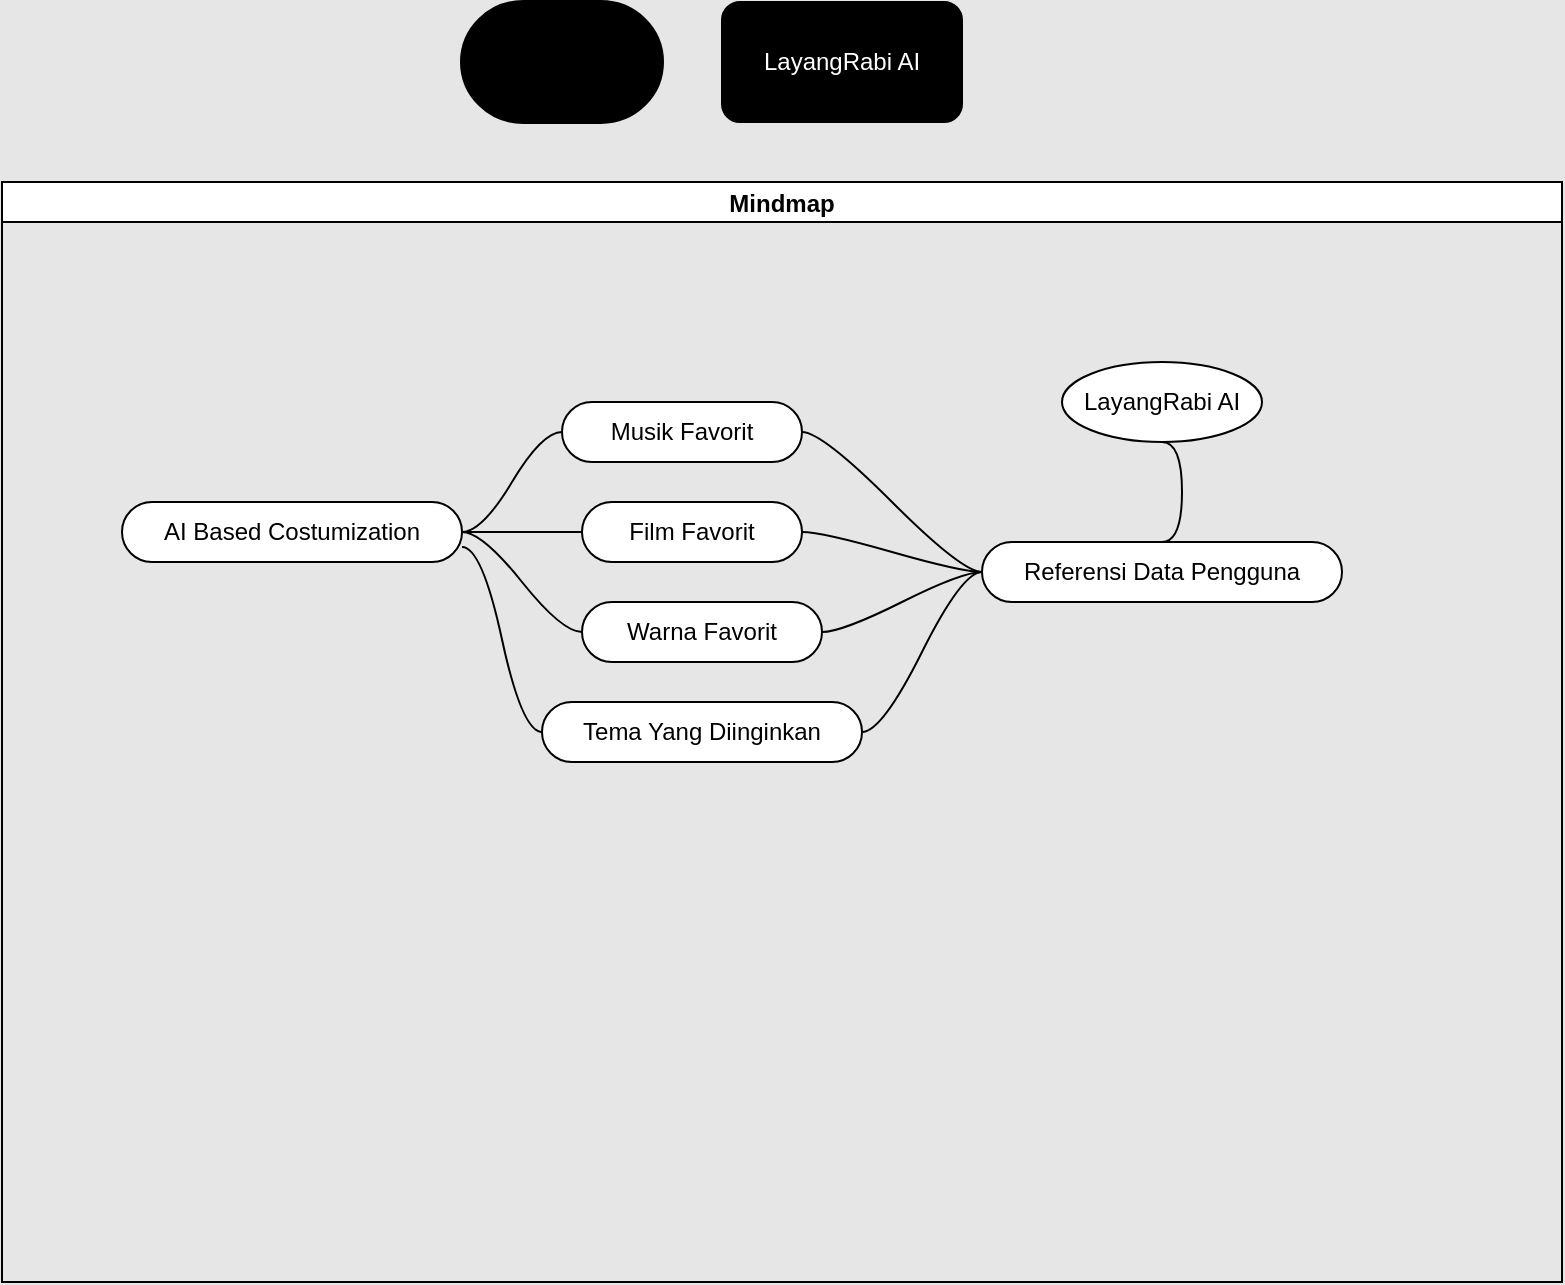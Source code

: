 <mxfile version="22.1.5" type="github">
  <diagram name="Page-1" id="UQfQh1v6JwxMXf1f5g66">
    <mxGraphModel dx="1707" dy="1625" grid="1" gridSize="10" guides="1" tooltips="1" connect="1" arrows="1" fold="1" page="1" pageScale="1" pageWidth="827" pageHeight="1169" background="#E6E6E6" math="0" shadow="0">
      <root>
        <mxCell id="0" />
        <mxCell id="1" parent="0" />
        <mxCell id="a6ZQAV9WoeV4s8uq9TPd-1" value="" style="strokeWidth=2;html=1;shape=mxgraph.flowchart.terminator;whiteSpace=wrap;fillColor=#000000;fontColor=#FFFFFF;" parent="1" vertex="1">
          <mxGeometry x="120" y="-140" width="100" height="60" as="geometry" />
        </mxCell>
        <mxCell id="a6ZQAV9WoeV4s8uq9TPd-2" value="LayangRabi AI" style="rounded=1;whiteSpace=wrap;html=1;fillColor=#000000;fontColor=#FFFFFF;" parent="1" vertex="1">
          <mxGeometry x="250" y="-140" width="120" height="60" as="geometry" />
        </mxCell>
        <mxCell id="a6ZQAV9WoeV4s8uq9TPd-3" value="Mindmap" style="swimlane;startSize=20;horizontal=1;containerType=tree;" parent="1" vertex="1">
          <mxGeometry x="-110" y="-50" width="780" height="550" as="geometry" />
        </mxCell>
        <mxCell id="a6ZQAV9WoeV4s8uq9TPd-24" style="edgeStyle=entityRelationEdgeStyle;rounded=0;orthogonalLoop=1;jettySize=auto;html=1;startArrow=none;endArrow=none;segment=10;curved=1;sourcePerimeterSpacing=0;targetPerimeterSpacing=0;exitX=0.5;exitY=0;exitDx=0;exitDy=0;entryX=0.5;entryY=1;entryDx=0;entryDy=0;" parent="a6ZQAV9WoeV4s8uq9TPd-3" source="a6ZQAV9WoeV4s8uq9TPd-16" target="a6ZQAV9WoeV4s8uq9TPd-8" edge="1">
          <mxGeometry relative="1" as="geometry" />
        </mxCell>
        <mxCell id="a6ZQAV9WoeV4s8uq9TPd-16" value="Referensi Data Pengguna" style="whiteSpace=wrap;html=1;rounded=1;arcSize=50;align=center;verticalAlign=middle;strokeWidth=1;autosize=1;spacing=4;treeFolding=1;treeMoving=1;newEdgeStyle={&quot;edgeStyle&quot;:&quot;entityRelationEdgeStyle&quot;,&quot;startArrow&quot;:&quot;none&quot;,&quot;endArrow&quot;:&quot;none&quot;,&quot;segment&quot;:10,&quot;curved&quot;:1,&quot;sourcePerimeterSpacing&quot;:0,&quot;targetPerimeterSpacing&quot;:0};" parent="a6ZQAV9WoeV4s8uq9TPd-3" vertex="1">
          <mxGeometry x="490" y="180" width="180" height="30" as="geometry" />
        </mxCell>
        <mxCell id="a6ZQAV9WoeV4s8uq9TPd-14" value="Musik Favorit" style="whiteSpace=wrap;html=1;rounded=1;arcSize=50;align=center;verticalAlign=middle;strokeWidth=1;autosize=1;spacing=4;treeFolding=1;treeMoving=1;newEdgeStyle={&quot;edgeStyle&quot;:&quot;entityRelationEdgeStyle&quot;,&quot;startArrow&quot;:&quot;none&quot;,&quot;endArrow&quot;:&quot;none&quot;,&quot;segment&quot;:10,&quot;curved&quot;:1,&quot;sourcePerimeterSpacing&quot;:0,&quot;targetPerimeterSpacing&quot;:0};" parent="a6ZQAV9WoeV4s8uq9TPd-3" vertex="1" collapsed="1">
          <mxGeometry x="280" y="110" width="120" height="30" as="geometry" />
        </mxCell>
        <mxCell id="a6ZQAV9WoeV4s8uq9TPd-13" value="" style="edgeStyle=entityRelationEdgeStyle;startArrow=none;endArrow=none;segment=10;curved=1;sourcePerimeterSpacing=0;targetPerimeterSpacing=0;rounded=0;" parent="a6ZQAV9WoeV4s8uq9TPd-3" source="a6ZQAV9WoeV4s8uq9TPd-16" target="a6ZQAV9WoeV4s8uq9TPd-14" edge="1">
          <mxGeometry relative="1" as="geometry">
            <mxPoint x="290" as="sourcePoint" />
          </mxGeometry>
        </mxCell>
        <mxCell id="a6ZQAV9WoeV4s8uq9TPd-11" value="Film Favorit" style="whiteSpace=wrap;html=1;rounded=1;arcSize=50;align=center;verticalAlign=middle;strokeWidth=1;autosize=1;spacing=4;treeFolding=1;treeMoving=1;newEdgeStyle={&quot;edgeStyle&quot;:&quot;entityRelationEdgeStyle&quot;,&quot;startArrow&quot;:&quot;none&quot;,&quot;endArrow&quot;:&quot;none&quot;,&quot;segment&quot;:10,&quot;curved&quot;:1,&quot;sourcePerimeterSpacing&quot;:0,&quot;targetPerimeterSpacing&quot;:0};" parent="a6ZQAV9WoeV4s8uq9TPd-3" vertex="1">
          <mxGeometry x="290" y="160" width="110" height="30" as="geometry" />
        </mxCell>
        <mxCell id="a6ZQAV9WoeV4s8uq9TPd-15" value="" style="edgeStyle=entityRelationEdgeStyle;startArrow=none;endArrow=none;segment=10;curved=1;sourcePerimeterSpacing=0;targetPerimeterSpacing=0;rounded=0;" parent="a6ZQAV9WoeV4s8uq9TPd-3" source="a6ZQAV9WoeV4s8uq9TPd-16" target="a6ZQAV9WoeV4s8uq9TPd-11" edge="1">
          <mxGeometry relative="1" as="geometry">
            <mxPoint x="550" y="70" as="sourcePoint" />
          </mxGeometry>
        </mxCell>
        <mxCell id="a6ZQAV9WoeV4s8uq9TPd-19" value="Warna Favorit" style="whiteSpace=wrap;html=1;rounded=1;arcSize=50;align=center;verticalAlign=middle;strokeWidth=1;autosize=1;spacing=4;treeFolding=1;treeMoving=1;newEdgeStyle={&quot;edgeStyle&quot;:&quot;entityRelationEdgeStyle&quot;,&quot;startArrow&quot;:&quot;none&quot;,&quot;endArrow&quot;:&quot;none&quot;,&quot;segment&quot;:10,&quot;curved&quot;:1,&quot;sourcePerimeterSpacing&quot;:0,&quot;targetPerimeterSpacing&quot;:0};" parent="a6ZQAV9WoeV4s8uq9TPd-3" vertex="1">
          <mxGeometry x="290" y="210" width="120" height="30" as="geometry" />
        </mxCell>
        <mxCell id="a6ZQAV9WoeV4s8uq9TPd-18" value="" style="edgeStyle=entityRelationEdgeStyle;startArrow=none;endArrow=none;segment=10;curved=1;sourcePerimeterSpacing=0;targetPerimeterSpacing=0;rounded=0;" parent="a6ZQAV9WoeV4s8uq9TPd-3" source="a6ZQAV9WoeV4s8uq9TPd-16" target="a6ZQAV9WoeV4s8uq9TPd-19" edge="1">
          <mxGeometry relative="1" as="geometry">
            <mxPoint x="590" y="110" as="sourcePoint" />
          </mxGeometry>
        </mxCell>
        <mxCell id="a6ZQAV9WoeV4s8uq9TPd-25" value="" style="edgeStyle=entityRelationEdgeStyle;rounded=0;orthogonalLoop=1;jettySize=auto;html=1;startArrow=none;endArrow=none;segment=10;curved=1;sourcePerimeterSpacing=0;targetPerimeterSpacing=0;" parent="a6ZQAV9WoeV4s8uq9TPd-3" source="a6ZQAV9WoeV4s8uq9TPd-16" target="a6ZQAV9WoeV4s8uq9TPd-26" edge="1">
          <mxGeometry relative="1" as="geometry" />
        </mxCell>
        <mxCell id="a6ZQAV9WoeV4s8uq9TPd-26" value="Tema Yang Diinginkan" style="whiteSpace=wrap;html=1;rounded=1;arcSize=50;align=center;verticalAlign=middle;strokeWidth=1;autosize=1;spacing=4;treeFolding=1;treeMoving=1;newEdgeStyle={&quot;edgeStyle&quot;:&quot;entityRelationEdgeStyle&quot;,&quot;startArrow&quot;:&quot;none&quot;,&quot;endArrow&quot;:&quot;none&quot;,&quot;segment&quot;:10,&quot;curved&quot;:1,&quot;sourcePerimeterSpacing&quot;:0,&quot;targetPerimeterSpacing&quot;:0};" parent="a6ZQAV9WoeV4s8uq9TPd-3" vertex="1">
          <mxGeometry x="270" y="260" width="160" height="30" as="geometry" />
        </mxCell>
        <mxCell id="a6ZQAV9WoeV4s8uq9TPd-21" value="AI Based Costumization" style="whiteSpace=wrap;html=1;rounded=1;arcSize=50;align=center;verticalAlign=middle;strokeWidth=1;autosize=1;spacing=4;treeFolding=1;treeMoving=1;newEdgeStyle={&quot;edgeStyle&quot;:&quot;entityRelationEdgeStyle&quot;,&quot;startArrow&quot;:&quot;none&quot;,&quot;endArrow&quot;:&quot;none&quot;,&quot;segment&quot;:10,&quot;curved&quot;:1,&quot;sourcePerimeterSpacing&quot;:0,&quot;targetPerimeterSpacing&quot;:0};" parent="a6ZQAV9WoeV4s8uq9TPd-3" vertex="1" collapsed="1">
          <mxGeometry x="60" y="160" width="170" height="30" as="geometry" />
        </mxCell>
        <mxCell id="a6ZQAV9WoeV4s8uq9TPd-20" value="" style="edgeStyle=entityRelationEdgeStyle;startArrow=none;endArrow=none;segment=10;curved=1;sourcePerimeterSpacing=0;targetPerimeterSpacing=0;rounded=0;" parent="a6ZQAV9WoeV4s8uq9TPd-3" source="a6ZQAV9WoeV4s8uq9TPd-14" target="a6ZQAV9WoeV4s8uq9TPd-21" edge="1">
          <mxGeometry relative="1" as="geometry">
            <mxPoint x="380" y="145" as="sourcePoint" />
          </mxGeometry>
        </mxCell>
        <mxCell id="a6ZQAV9WoeV4s8uq9TPd-22" style="edgeStyle=entityRelationEdgeStyle;rounded=0;orthogonalLoop=1;jettySize=auto;html=1;startArrow=none;endArrow=none;segment=10;curved=1;sourcePerimeterSpacing=0;targetPerimeterSpacing=0;" parent="a6ZQAV9WoeV4s8uq9TPd-3" source="a6ZQAV9WoeV4s8uq9TPd-11" target="a6ZQAV9WoeV4s8uq9TPd-21" edge="1">
          <mxGeometry relative="1" as="geometry" />
        </mxCell>
        <mxCell id="a6ZQAV9WoeV4s8uq9TPd-23" style="edgeStyle=entityRelationEdgeStyle;rounded=0;orthogonalLoop=1;jettySize=auto;html=1;startArrow=none;endArrow=none;segment=10;curved=1;sourcePerimeterSpacing=0;targetPerimeterSpacing=0;" parent="a6ZQAV9WoeV4s8uq9TPd-3" source="a6ZQAV9WoeV4s8uq9TPd-19" target="a6ZQAV9WoeV4s8uq9TPd-21" edge="1">
          <mxGeometry relative="1" as="geometry" />
        </mxCell>
        <mxCell id="4E_IpwTKP6DfUhpd0Ovg-1" style="edgeStyle=entityRelationEdgeStyle;rounded=0;orthogonalLoop=1;jettySize=auto;html=1;startArrow=none;endArrow=none;segment=10;curved=1;sourcePerimeterSpacing=0;targetPerimeterSpacing=0;exitX=0;exitY=0.5;exitDx=0;exitDy=0;entryX=1;entryY=0.75;entryDx=0;entryDy=0;" edge="1" parent="a6ZQAV9WoeV4s8uq9TPd-3" source="a6ZQAV9WoeV4s8uq9TPd-26" target="a6ZQAV9WoeV4s8uq9TPd-21">
          <mxGeometry relative="1" as="geometry" />
        </mxCell>
        <mxCell id="a6ZQAV9WoeV4s8uq9TPd-8" value="LayangRabi AI" style="ellipse;whiteSpace=wrap;html=1;align=center;treeFolding=1;treeMoving=1;newEdgeStyle={&quot;edgeStyle&quot;:&quot;entityRelationEdgeStyle&quot;,&quot;startArrow&quot;:&quot;none&quot;,&quot;endArrow&quot;:&quot;none&quot;,&quot;segment&quot;:10,&quot;curved&quot;:1,&quot;sourcePerimeterSpacing&quot;:0,&quot;targetPerimeterSpacing&quot;:0};" parent="a6ZQAV9WoeV4s8uq9TPd-3" vertex="1">
          <mxGeometry x="530" y="90" width="100" height="40" as="geometry" />
        </mxCell>
      </root>
    </mxGraphModel>
  </diagram>
</mxfile>
